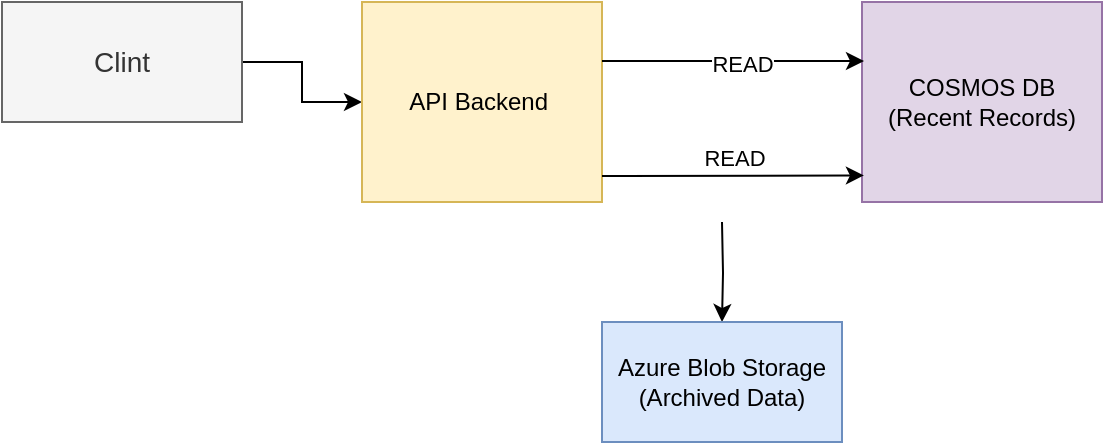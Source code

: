 <mxfile version="28.0.7">
  <diagram name="Page-1" id="WJUbf3MV1BmUXjuX-fI7">
    <mxGraphModel dx="872" dy="465" grid="1" gridSize="10" guides="1" tooltips="1" connect="1" arrows="1" fold="1" page="1" pageScale="1" pageWidth="827" pageHeight="1169" math="0" shadow="0">
      <root>
        <mxCell id="0" />
        <mxCell id="1" parent="0" />
        <mxCell id="acLpAf-tGx8H0eG2l9ym-1" style="edgeStyle=orthogonalEdgeStyle;rounded=0;orthogonalLoop=1;jettySize=auto;html=1;exitX=1;exitY=0.5;exitDx=0;exitDy=0;" edge="1" parent="1" source="GZJcRK4JKn1q72ZsPVsu-1" target="acLpAf-tGx8H0eG2l9ym-2">
          <mxGeometry relative="1" as="geometry">
            <mxPoint x="320" y="150" as="targetPoint" />
          </mxGeometry>
        </mxCell>
        <mxCell id="GZJcRK4JKn1q72ZsPVsu-1" value="&lt;font style=&quot;font-size: 14px;&quot;&gt;Clint&lt;/font&gt;" style="rounded=0;whiteSpace=wrap;html=1;fillColor=#f5f5f5;strokeColor=#666666;fontColor=#333333;" parent="1" vertex="1">
          <mxGeometry x="100" y="120" width="120" height="60" as="geometry" />
        </mxCell>
        <mxCell id="acLpAf-tGx8H0eG2l9ym-14" style="edgeStyle=orthogonalEdgeStyle;rounded=0;orthogonalLoop=1;jettySize=auto;html=1;" edge="1" parent="1" target="acLpAf-tGx8H0eG2l9ym-7">
          <mxGeometry relative="1" as="geometry">
            <mxPoint x="460" y="230" as="sourcePoint" />
          </mxGeometry>
        </mxCell>
        <mxCell id="acLpAf-tGx8H0eG2l9ym-2" value="API Backend&amp;nbsp;" style="rounded=0;whiteSpace=wrap;html=1;fillColor=#fff2cc;strokeColor=#d6b656;" vertex="1" parent="1">
          <mxGeometry x="280" y="120" width="120" height="100" as="geometry" />
        </mxCell>
        <mxCell id="acLpAf-tGx8H0eG2l9ym-5" value="COSMOS DB (Recent Records)" style="rounded=0;whiteSpace=wrap;html=1;fillColor=#e1d5e7;strokeColor=#9673a6;" vertex="1" parent="1">
          <mxGeometry x="530" y="120" width="120" height="100" as="geometry" />
        </mxCell>
        <mxCell id="acLpAf-tGx8H0eG2l9ym-7" value="Azure Blob Storage&lt;div&gt;(Archived Data)&lt;/div&gt;" style="rounded=0;whiteSpace=wrap;html=1;fillColor=#dae8fc;strokeColor=#6c8ebf;" vertex="1" parent="1">
          <mxGeometry x="400" y="280" width="120" height="60" as="geometry" />
        </mxCell>
        <mxCell id="acLpAf-tGx8H0eG2l9ym-8" style="edgeStyle=orthogonalEdgeStyle;rounded=0;orthogonalLoop=1;jettySize=auto;html=1;entryX=0.008;entryY=0.867;entryDx=0;entryDy=0;entryPerimeter=0;" edge="1" parent="1" source="acLpAf-tGx8H0eG2l9ym-2" target="acLpAf-tGx8H0eG2l9ym-5">
          <mxGeometry relative="1" as="geometry">
            <Array as="points">
              <mxPoint x="410" y="207" />
              <mxPoint x="410" y="207" />
            </Array>
          </mxGeometry>
        </mxCell>
        <mxCell id="acLpAf-tGx8H0eG2l9ym-9" style="edgeStyle=orthogonalEdgeStyle;rounded=0;orthogonalLoop=1;jettySize=auto;html=1;entryX=0.008;entryY=0.867;entryDx=0;entryDy=0;entryPerimeter=0;" edge="1" parent="1">
          <mxGeometry relative="1" as="geometry">
            <mxPoint x="400" y="149.5" as="sourcePoint" />
            <mxPoint x="531" y="149.5" as="targetPoint" />
            <Array as="points">
              <mxPoint x="410" y="149.5" />
              <mxPoint x="410" y="149.5" />
            </Array>
          </mxGeometry>
        </mxCell>
        <mxCell id="acLpAf-tGx8H0eG2l9ym-10" value="READ" style="edgeLabel;html=1;align=center;verticalAlign=middle;resizable=0;points=[];" vertex="1" connectable="0" parent="acLpAf-tGx8H0eG2l9ym-9">
          <mxGeometry x="-0.252" y="3" relative="1" as="geometry">
            <mxPoint x="21" y="4" as="offset" />
          </mxGeometry>
        </mxCell>
        <mxCell id="acLpAf-tGx8H0eG2l9ym-11" value="READ" style="edgeLabel;html=1;align=center;verticalAlign=middle;resizable=0;points=[];" vertex="1" connectable="0" parent="1">
          <mxGeometry x="470" y="150" as="geometry">
            <mxPoint x="-4" y="48" as="offset" />
          </mxGeometry>
        </mxCell>
      </root>
    </mxGraphModel>
  </diagram>
</mxfile>
